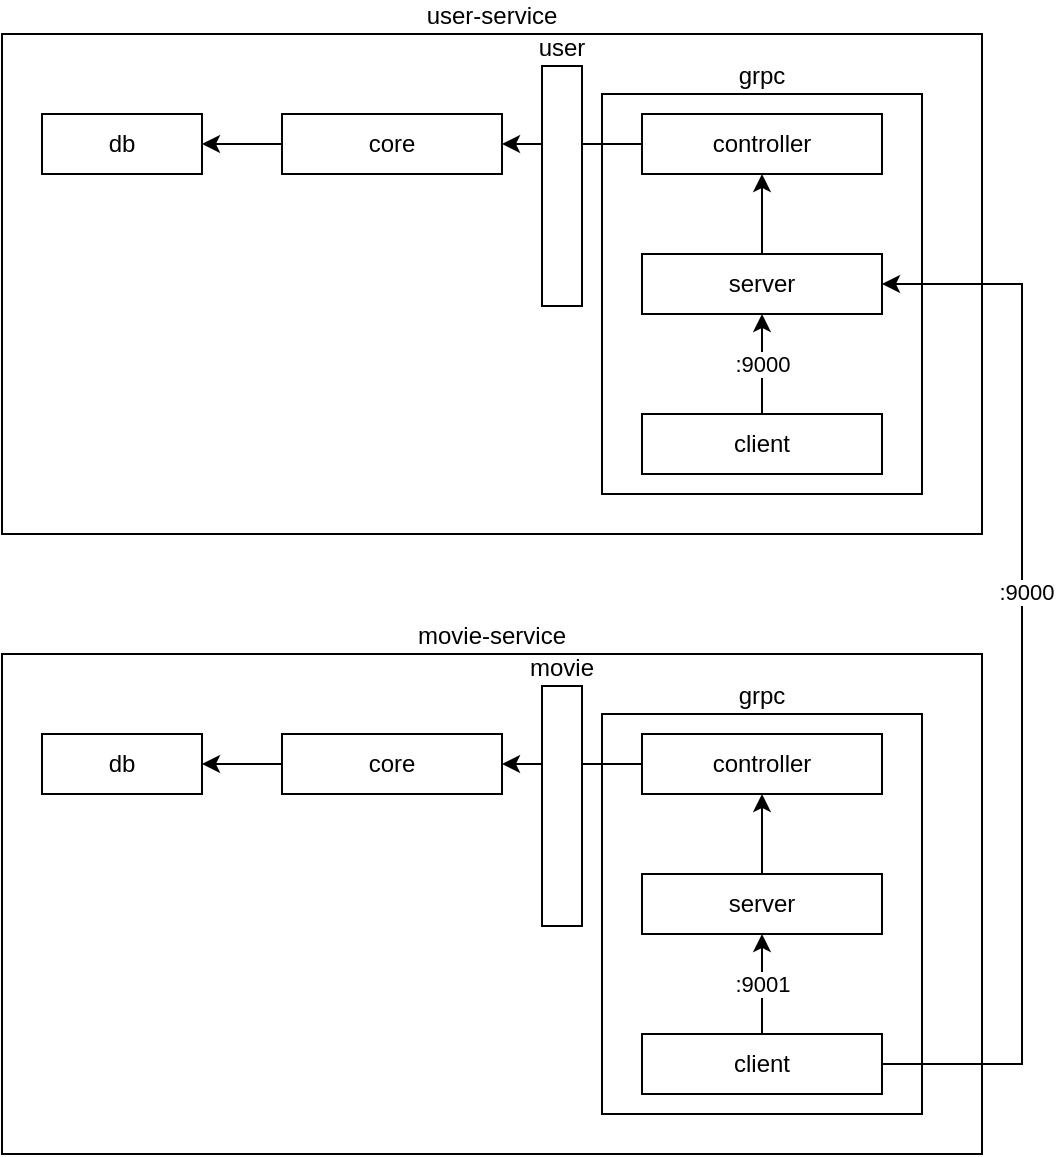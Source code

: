 <mxfile>
    <diagram id="j5pUlpH5KIzYKfzLbeKD" name="Page-1">
        <mxGraphModel dx="708" dy="575" grid="1" gridSize="10" guides="1" tooltips="1" connect="1" arrows="1" fold="1" page="1" pageScale="1" pageWidth="850" pageHeight="1100" math="0" shadow="0">
            <root>
                <mxCell id="0"/>
                <mxCell id="1" parent="0"/>
                <mxCell id="2" value="user-service" style="rounded=0;whiteSpace=wrap;html=1;labelPosition=center;verticalLabelPosition=top;align=center;verticalAlign=bottom;" vertex="1" parent="1">
                    <mxGeometry x="90" y="140" width="490" height="250" as="geometry"/>
                </mxCell>
                <mxCell id="5" style="edgeStyle=orthogonalEdgeStyle;rounded=0;orthogonalLoop=1;jettySize=auto;html=1;entryX=1;entryY=0.5;entryDx=0;entryDy=0;" edge="1" parent="1" source="3" target="4">
                    <mxGeometry relative="1" as="geometry"/>
                </mxCell>
                <mxCell id="3" value="core" style="rounded=0;whiteSpace=wrap;html=1;" vertex="1" parent="1">
                    <mxGeometry x="230" y="180" width="110" height="30" as="geometry"/>
                </mxCell>
                <mxCell id="4" value="db" style="rounded=0;whiteSpace=wrap;html=1;" vertex="1" parent="1">
                    <mxGeometry x="110" y="180" width="80" height="30" as="geometry"/>
                </mxCell>
                <mxCell id="7" value="grpc" style="rounded=0;whiteSpace=wrap;html=1;labelPosition=center;verticalLabelPosition=top;align=center;verticalAlign=bottom;" vertex="1" parent="1">
                    <mxGeometry x="390" y="170" width="160" height="200" as="geometry"/>
                </mxCell>
                <mxCell id="13" style="edgeStyle=orthogonalEdgeStyle;rounded=0;orthogonalLoop=1;jettySize=auto;html=1;entryX=0.5;entryY=1;entryDx=0;entryDy=0;" edge="1" parent="1" source="8" target="10">
                    <mxGeometry relative="1" as="geometry"/>
                </mxCell>
                <mxCell id="8" value="server" style="rounded=0;whiteSpace=wrap;html=1;" vertex="1" parent="1">
                    <mxGeometry x="410" y="250" width="120" height="30" as="geometry"/>
                </mxCell>
                <mxCell id="14" value=":9000" style="edgeStyle=orthogonalEdgeStyle;rounded=0;orthogonalLoop=1;jettySize=auto;html=1;entryX=0.5;entryY=1;entryDx=0;entryDy=0;" edge="1" parent="1" source="9" target="8">
                    <mxGeometry relative="1" as="geometry"/>
                </mxCell>
                <mxCell id="9" value="client" style="rounded=0;whiteSpace=wrap;html=1;" vertex="1" parent="1">
                    <mxGeometry x="410" y="330" width="120" height="30" as="geometry"/>
                </mxCell>
                <mxCell id="12" style="edgeStyle=orthogonalEdgeStyle;rounded=0;orthogonalLoop=1;jettySize=auto;html=1;entryX=1;entryY=0.5;entryDx=0;entryDy=0;" edge="1" parent="1" source="10" target="3">
                    <mxGeometry relative="1" as="geometry"/>
                </mxCell>
                <mxCell id="10" value="controller" style="rounded=0;whiteSpace=wrap;html=1;" vertex="1" parent="1">
                    <mxGeometry x="410" y="180" width="120" height="30" as="geometry"/>
                </mxCell>
                <mxCell id="15" value="user" style="rounded=0;whiteSpace=wrap;html=1;labelPosition=center;verticalLabelPosition=top;align=center;verticalAlign=bottom;" vertex="1" parent="1">
                    <mxGeometry x="360" y="156" width="20" height="120" as="geometry"/>
                </mxCell>
                <mxCell id="16" value="movie-service" style="rounded=0;whiteSpace=wrap;html=1;labelPosition=center;verticalLabelPosition=top;align=center;verticalAlign=bottom;" vertex="1" parent="1">
                    <mxGeometry x="90" y="450" width="490" height="250" as="geometry"/>
                </mxCell>
                <mxCell id="17" style="edgeStyle=orthogonalEdgeStyle;rounded=0;orthogonalLoop=1;jettySize=auto;html=1;entryX=1;entryY=0.5;entryDx=0;entryDy=0;" edge="1" parent="1" source="18" target="19">
                    <mxGeometry relative="1" as="geometry"/>
                </mxCell>
                <mxCell id="18" value="core" style="rounded=0;whiteSpace=wrap;html=1;" vertex="1" parent="1">
                    <mxGeometry x="230" y="490" width="110" height="30" as="geometry"/>
                </mxCell>
                <mxCell id="19" value="db" style="rounded=0;whiteSpace=wrap;html=1;" vertex="1" parent="1">
                    <mxGeometry x="110" y="490" width="80" height="30" as="geometry"/>
                </mxCell>
                <mxCell id="20" value="grpc" style="rounded=0;whiteSpace=wrap;html=1;labelPosition=center;verticalLabelPosition=top;align=center;verticalAlign=bottom;" vertex="1" parent="1">
                    <mxGeometry x="390" y="480" width="160" height="200" as="geometry"/>
                </mxCell>
                <mxCell id="21" style="edgeStyle=orthogonalEdgeStyle;rounded=0;orthogonalLoop=1;jettySize=auto;html=1;entryX=0.5;entryY=1;entryDx=0;entryDy=0;" edge="1" parent="1" source="22" target="26">
                    <mxGeometry relative="1" as="geometry"/>
                </mxCell>
                <mxCell id="22" value="server" style="rounded=0;whiteSpace=wrap;html=1;" vertex="1" parent="1">
                    <mxGeometry x="410" y="560" width="120" height="30" as="geometry"/>
                </mxCell>
                <mxCell id="23" value=":9001" style="edgeStyle=orthogonalEdgeStyle;rounded=0;orthogonalLoop=1;jettySize=auto;html=1;entryX=0.5;entryY=1;entryDx=0;entryDy=0;" edge="1" parent="1" source="24" target="22">
                    <mxGeometry relative="1" as="geometry"/>
                </mxCell>
                <mxCell id="30" style="edgeStyle=orthogonalEdgeStyle;rounded=0;orthogonalLoop=1;jettySize=auto;html=1;entryX=1;entryY=0.5;entryDx=0;entryDy=0;" edge="1" parent="1" source="24" target="8">
                    <mxGeometry relative="1" as="geometry">
                        <mxPoint x="610" y="260" as="targetPoint"/>
                        <Array as="points">
                            <mxPoint x="600" y="655"/>
                            <mxPoint x="600" y="265"/>
                        </Array>
                    </mxGeometry>
                </mxCell>
                <mxCell id="31" value=":9000" style="edgeLabel;html=1;align=center;verticalAlign=middle;resizable=0;points=[];" vertex="1" connectable="0" parent="30">
                    <mxGeometry x="0.155" y="-2" relative="1" as="geometry">
                        <mxPoint as="offset"/>
                    </mxGeometry>
                </mxCell>
                <mxCell id="24" value="client" style="rounded=0;whiteSpace=wrap;html=1;" vertex="1" parent="1">
                    <mxGeometry x="410" y="640" width="120" height="30" as="geometry"/>
                </mxCell>
                <mxCell id="25" style="edgeStyle=orthogonalEdgeStyle;rounded=0;orthogonalLoop=1;jettySize=auto;html=1;entryX=1;entryY=0.5;entryDx=0;entryDy=0;" edge="1" parent="1" source="26" target="18">
                    <mxGeometry relative="1" as="geometry"/>
                </mxCell>
                <mxCell id="26" value="controller" style="rounded=0;whiteSpace=wrap;html=1;" vertex="1" parent="1">
                    <mxGeometry x="410" y="490" width="120" height="30" as="geometry"/>
                </mxCell>
                <mxCell id="27" value="movie" style="rounded=0;whiteSpace=wrap;html=1;labelPosition=center;verticalLabelPosition=top;align=center;verticalAlign=bottom;" vertex="1" parent="1">
                    <mxGeometry x="360" y="466" width="20" height="120" as="geometry"/>
                </mxCell>
            </root>
        </mxGraphModel>
    </diagram>
</mxfile>